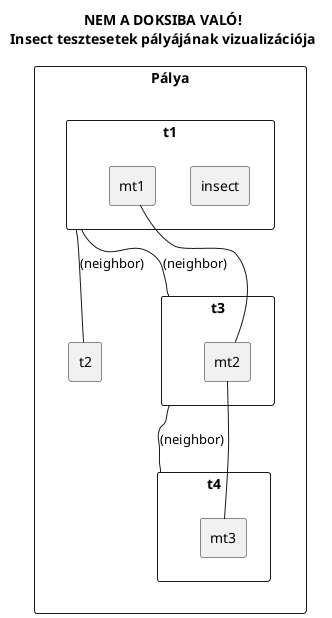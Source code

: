 @startuml ill_test_insect_moveToTecton

title NEM A DOKSIBA VALÓ!\nInsect tesztesetek pályájának vizualizációja
' ~Tamás

rectangle Pálya {
	rectangle t1 {
		rectangle insect
		rectangle mt1
	}

	rectangle t2

	rectangle t3 {
		rectangle mt2
	}

	rectangle t4 {
		rectangle mt3
	}
}

t1 -- t2: (neighbor)
t1 -- t3: (neighbor)
mt1 -- mt2

t3 -- t4: (neighbor)
mt2 -- mt3

'Teszt 1: insect t1-ről t3-ra sikeresen lép
'Teszt 2: insect t1-ről t4-re nem tud lépni, mert nem szomszédosak
'Teszt 3: insect t1-ről t2-re nem tud lépni, mert nincsenek összekötve

@enduml